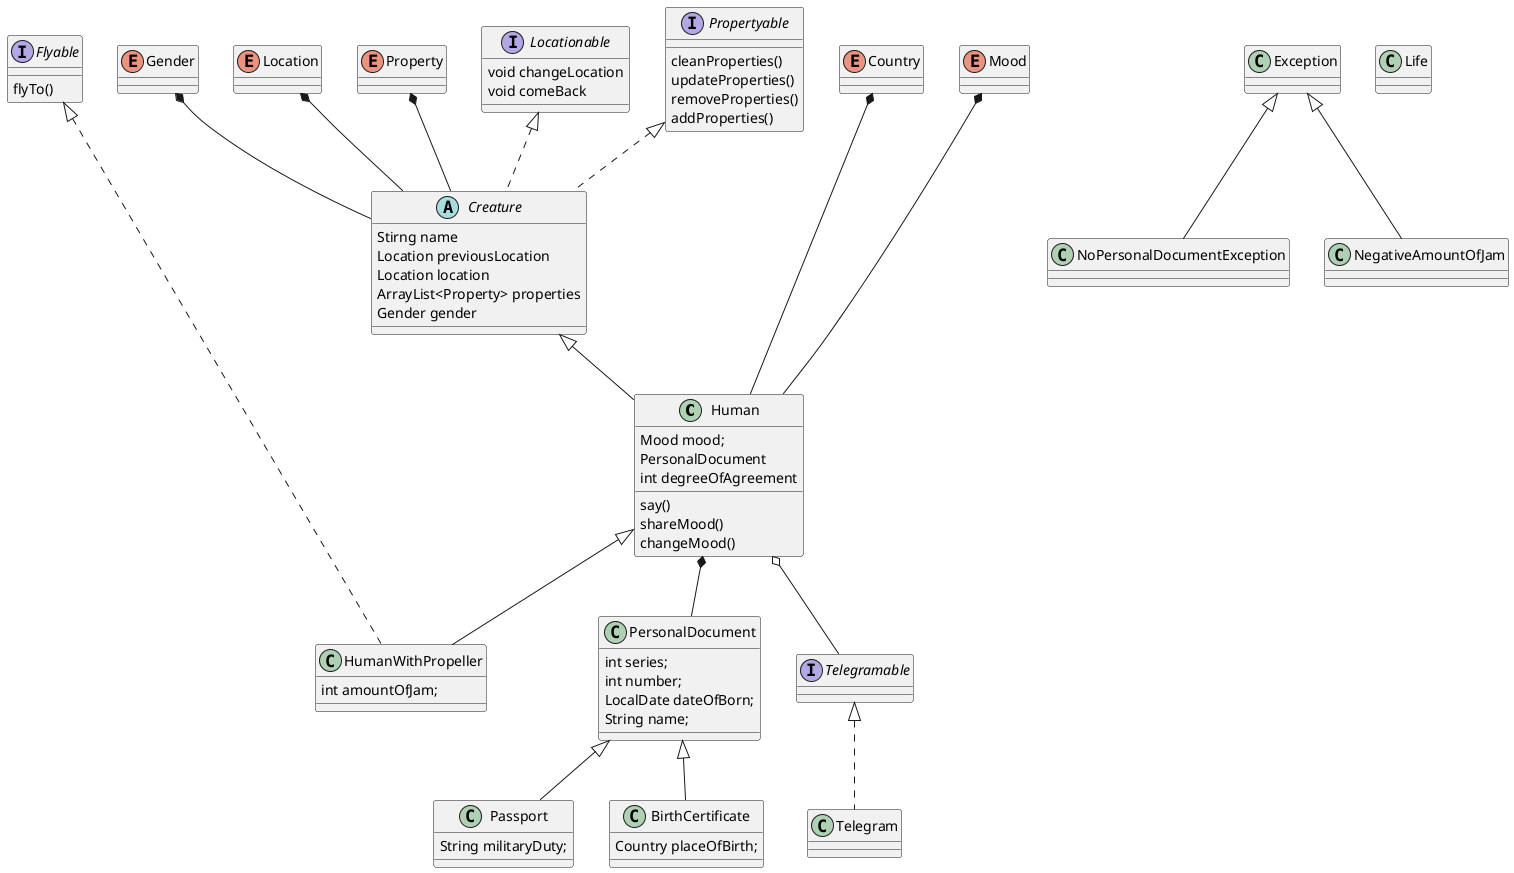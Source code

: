 @startuml
'https://plantuml.com/sequence-diagram
class Human{
    Mood mood;
    PersonalDocument
    int degreeOfAgreement
    say()
    shareMood()
    changeMood()
}
class PersonalDocument{
    int series;
    int number;
    LocalDate dateOfBorn;
    String name;
}
class Passport{
    String militaryDuty;
}
class BirthCertificate{
    Country placeOfBirth;
}
abstract class Creature{
    Stirng name
    Location previousLocation
    Location location
    ArrayList<Property> properties
    Gender gender
}
class HumanWithPropeller{
    int amountOfJam;
}
enum Country
enum Gender
enum Location
enum Mood
enum Property

class Exception
class NoPersonalDocumentException
class NegativeAmountOfJam

Interface Locationable{
    void changeLocation
    void comeBack
}
Interface Propertyable{
    cleanProperties()
    updateProperties()
    removeProperties()
    addProperties()
}
Interface Flyable{
    flyTo()
}

Gender *-- Creature
Location *-- Creature
Mood *--- Human
Country *--- Human
Property *-- Creature

Human *-- PersonalDocument

Locationable <|.. Creature
Propertyable <|.. Creature
Flyable <|.... HumanWithPropeller
Telegramable <|.. Telegram

PersonalDocument <|-- Passport
PersonalDocument <|-- BirthCertificate
Creature <|-- Human
Human <|-- HumanWithPropeller
Exception <|-- NoPersonalDocumentException
Exception <|-- NegativeAmountOfJam
class Life
class Telegram
Interface Telegramable

Human o-- Telegramable
@enduml